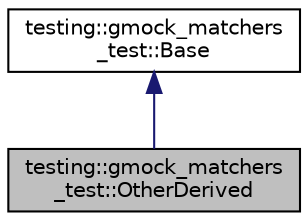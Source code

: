 digraph "testing::gmock_matchers_test::OtherDerived"
{
  edge [fontname="Helvetica",fontsize="10",labelfontname="Helvetica",labelfontsize="10"];
  node [fontname="Helvetica",fontsize="10",shape=record];
  Node0 [label="testing::gmock_matchers\l_test::OtherDerived",height=0.2,width=0.4,color="black", fillcolor="grey75", style="filled", fontcolor="black"];
  Node1 -> Node0 [dir="back",color="midnightblue",fontsize="10",style="solid"];
  Node1 [label="testing::gmock_matchers\l_test::Base",height=0.2,width=0.4,color="black", fillcolor="white", style="filled",URL="$classtesting_1_1gmock__matchers__test_1_1Base.html"];
}
